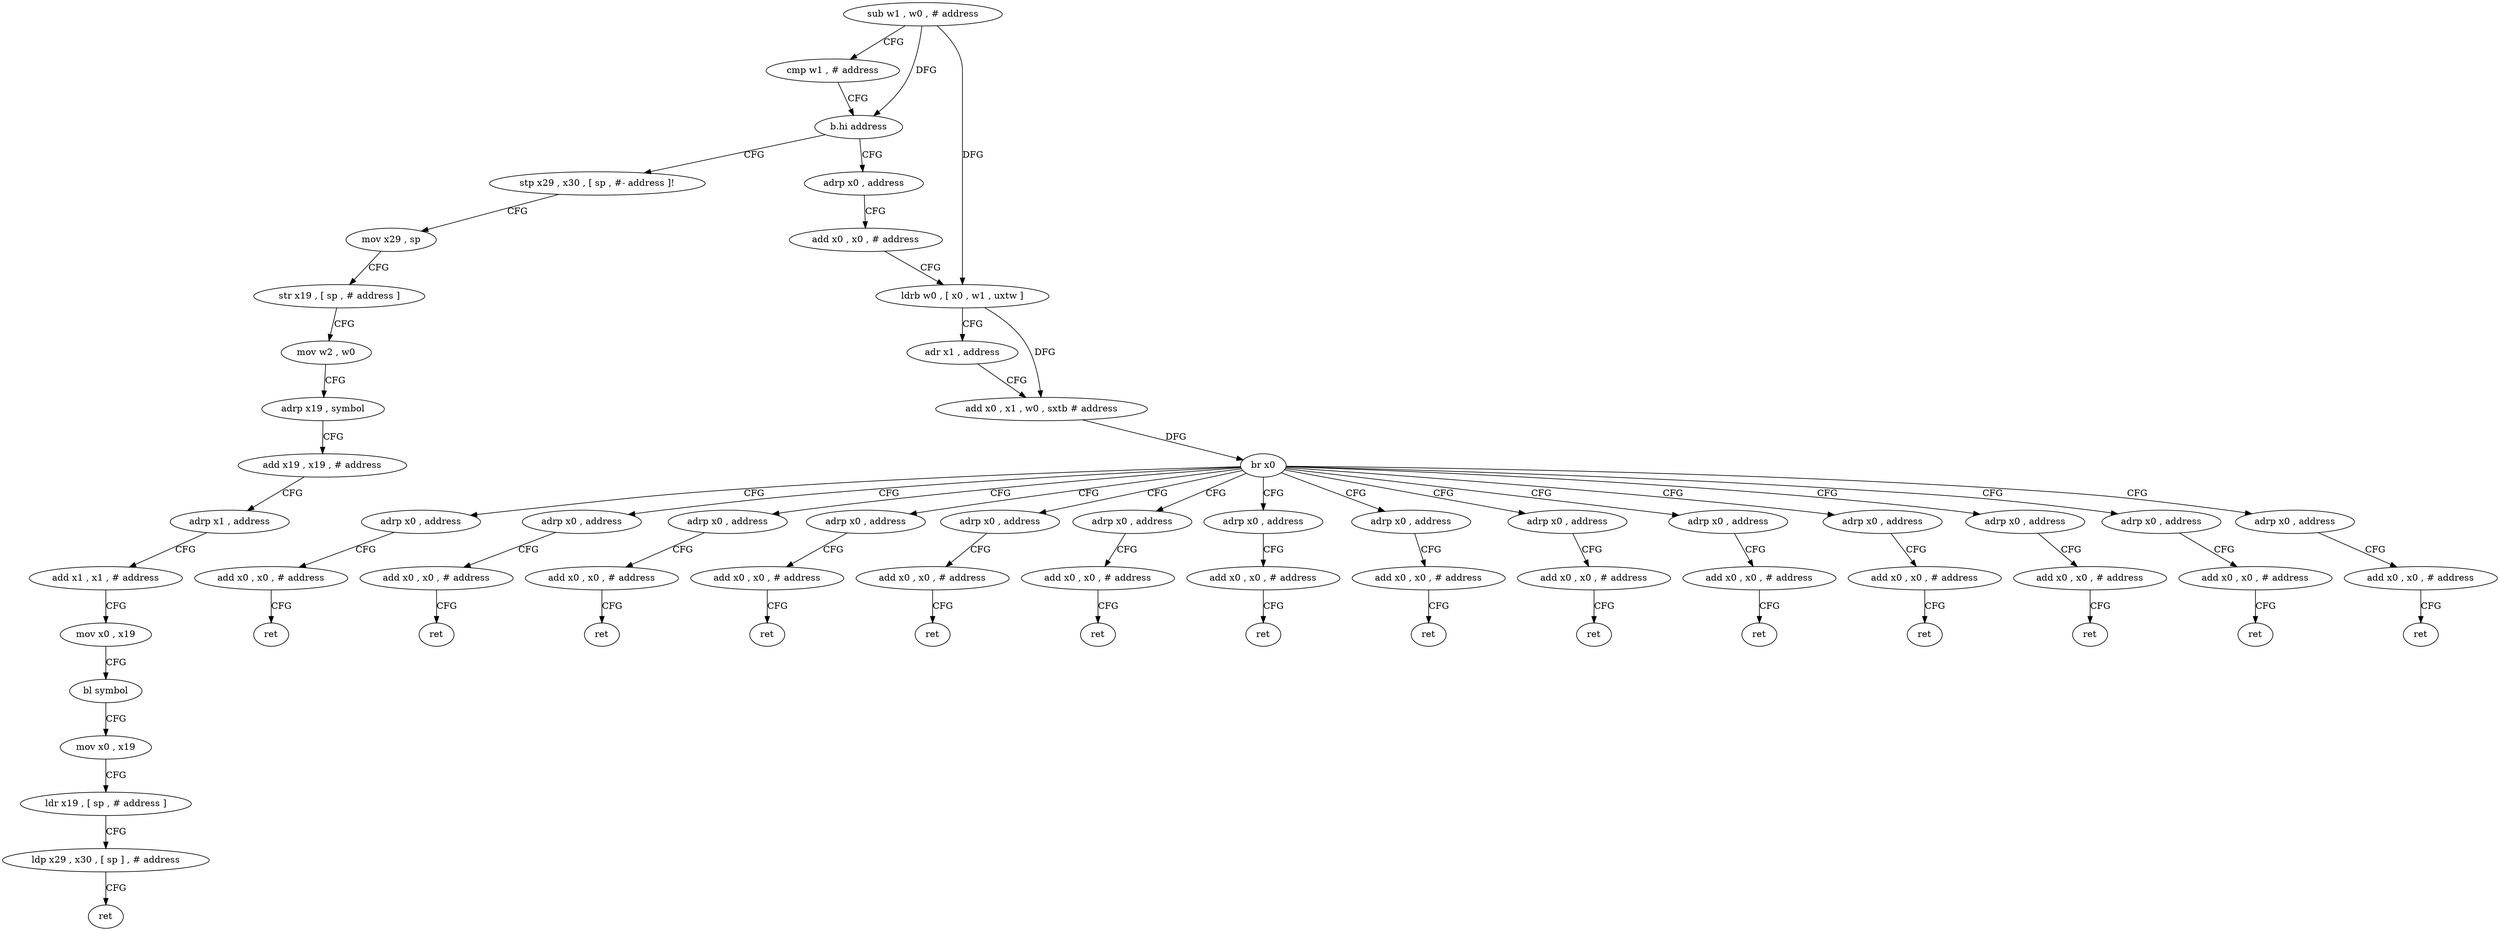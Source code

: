digraph "func" {
"4208796" [label = "sub w1 , w0 , # address" ]
"4208800" [label = "cmp w1 , # address" ]
"4208804" [label = "b.hi address" ]
"4208988" [label = "stp x29 , x30 , [ sp , #- address ]!" ]
"4208808" [label = "adrp x0 , address" ]
"4208992" [label = "mov x29 , sp" ]
"4208996" [label = "str x19 , [ sp , # address ]" ]
"4209000" [label = "mov w2 , w0" ]
"4209004" [label = "adrp x19 , symbol" ]
"4209008" [label = "add x19 , x19 , # address" ]
"4209012" [label = "adrp x1 , address" ]
"4209016" [label = "add x1 , x1 , # address" ]
"4209020" [label = "mov x0 , x19" ]
"4209024" [label = "bl symbol" ]
"4209028" [label = "mov x0 , x19" ]
"4209032" [label = "ldr x19 , [ sp , # address ]" ]
"4209036" [label = "ldp x29 , x30 , [ sp ] , # address" ]
"4209040" [label = "ret" ]
"4208812" [label = "add x0 , x0 , # address" ]
"4208816" [label = "ldrb w0 , [ x0 , w1 , uxtw ]" ]
"4208820" [label = "adr x1 , address" ]
"4208824" [label = "add x0 , x1 , w0 , sxtb # address" ]
"4208828" [label = "br x0" ]
"4208832" [label = "adrp x0 , address" ]
"4208844" [label = "adrp x0 , address" ]
"4208856" [label = "adrp x0 , address" ]
"4208868" [label = "adrp x0 , address" ]
"4208880" [label = "adrp x0 , address" ]
"4208892" [label = "adrp x0 , address" ]
"4208904" [label = "adrp x0 , address" ]
"4208916" [label = "adrp x0 , address" ]
"4208928" [label = "adrp x0 , address" ]
"4208940" [label = "adrp x0 , address" ]
"4208952" [label = "adrp x0 , address" ]
"4208964" [label = "adrp x0 , address" ]
"4208976" [label = "adrp x0 , address" ]
"4209044" [label = "adrp x0 , address" ]
"4208836" [label = "add x0 , x0 , # address" ]
"4208840" [label = "ret" ]
"4208848" [label = "add x0 , x0 , # address" ]
"4208852" [label = "ret" ]
"4208860" [label = "add x0 , x0 , # address" ]
"4208864" [label = "ret" ]
"4208872" [label = "add x0 , x0 , # address" ]
"4208876" [label = "ret" ]
"4208884" [label = "add x0 , x0 , # address" ]
"4208888" [label = "ret" ]
"4208896" [label = "add x0 , x0 , # address" ]
"4208900" [label = "ret" ]
"4208908" [label = "add x0 , x0 , # address" ]
"4208912" [label = "ret" ]
"4208920" [label = "add x0 , x0 , # address" ]
"4208924" [label = "ret" ]
"4208932" [label = "add x0 , x0 , # address" ]
"4208936" [label = "ret" ]
"4208944" [label = "add x0 , x0 , # address" ]
"4208948" [label = "ret" ]
"4208956" [label = "add x0 , x0 , # address" ]
"4208960" [label = "ret" ]
"4208968" [label = "add x0 , x0 , # address" ]
"4208972" [label = "ret" ]
"4208980" [label = "add x0 , x0 , # address" ]
"4208984" [label = "ret" ]
"4209048" [label = "add x0 , x0 , # address" ]
"4209052" [label = "ret" ]
"4208796" -> "4208800" [ label = "CFG" ]
"4208796" -> "4208804" [ label = "DFG" ]
"4208796" -> "4208816" [ label = "DFG" ]
"4208800" -> "4208804" [ label = "CFG" ]
"4208804" -> "4208988" [ label = "CFG" ]
"4208804" -> "4208808" [ label = "CFG" ]
"4208988" -> "4208992" [ label = "CFG" ]
"4208808" -> "4208812" [ label = "CFG" ]
"4208992" -> "4208996" [ label = "CFG" ]
"4208996" -> "4209000" [ label = "CFG" ]
"4209000" -> "4209004" [ label = "CFG" ]
"4209004" -> "4209008" [ label = "CFG" ]
"4209008" -> "4209012" [ label = "CFG" ]
"4209012" -> "4209016" [ label = "CFG" ]
"4209016" -> "4209020" [ label = "CFG" ]
"4209020" -> "4209024" [ label = "CFG" ]
"4209024" -> "4209028" [ label = "CFG" ]
"4209028" -> "4209032" [ label = "CFG" ]
"4209032" -> "4209036" [ label = "CFG" ]
"4209036" -> "4209040" [ label = "CFG" ]
"4208812" -> "4208816" [ label = "CFG" ]
"4208816" -> "4208820" [ label = "CFG" ]
"4208816" -> "4208824" [ label = "DFG" ]
"4208820" -> "4208824" [ label = "CFG" ]
"4208824" -> "4208828" [ label = "DFG" ]
"4208828" -> "4208832" [ label = "CFG" ]
"4208828" -> "4208844" [ label = "CFG" ]
"4208828" -> "4208856" [ label = "CFG" ]
"4208828" -> "4208868" [ label = "CFG" ]
"4208828" -> "4208880" [ label = "CFG" ]
"4208828" -> "4208892" [ label = "CFG" ]
"4208828" -> "4208904" [ label = "CFG" ]
"4208828" -> "4208916" [ label = "CFG" ]
"4208828" -> "4208928" [ label = "CFG" ]
"4208828" -> "4208940" [ label = "CFG" ]
"4208828" -> "4208952" [ label = "CFG" ]
"4208828" -> "4208964" [ label = "CFG" ]
"4208828" -> "4208976" [ label = "CFG" ]
"4208828" -> "4209044" [ label = "CFG" ]
"4208832" -> "4208836" [ label = "CFG" ]
"4208844" -> "4208848" [ label = "CFG" ]
"4208856" -> "4208860" [ label = "CFG" ]
"4208868" -> "4208872" [ label = "CFG" ]
"4208880" -> "4208884" [ label = "CFG" ]
"4208892" -> "4208896" [ label = "CFG" ]
"4208904" -> "4208908" [ label = "CFG" ]
"4208916" -> "4208920" [ label = "CFG" ]
"4208928" -> "4208932" [ label = "CFG" ]
"4208940" -> "4208944" [ label = "CFG" ]
"4208952" -> "4208956" [ label = "CFG" ]
"4208964" -> "4208968" [ label = "CFG" ]
"4208976" -> "4208980" [ label = "CFG" ]
"4209044" -> "4209048" [ label = "CFG" ]
"4208836" -> "4208840" [ label = "CFG" ]
"4208848" -> "4208852" [ label = "CFG" ]
"4208860" -> "4208864" [ label = "CFG" ]
"4208872" -> "4208876" [ label = "CFG" ]
"4208884" -> "4208888" [ label = "CFG" ]
"4208896" -> "4208900" [ label = "CFG" ]
"4208908" -> "4208912" [ label = "CFG" ]
"4208920" -> "4208924" [ label = "CFG" ]
"4208932" -> "4208936" [ label = "CFG" ]
"4208944" -> "4208948" [ label = "CFG" ]
"4208956" -> "4208960" [ label = "CFG" ]
"4208968" -> "4208972" [ label = "CFG" ]
"4208980" -> "4208984" [ label = "CFG" ]
"4209048" -> "4209052" [ label = "CFG" ]
}
